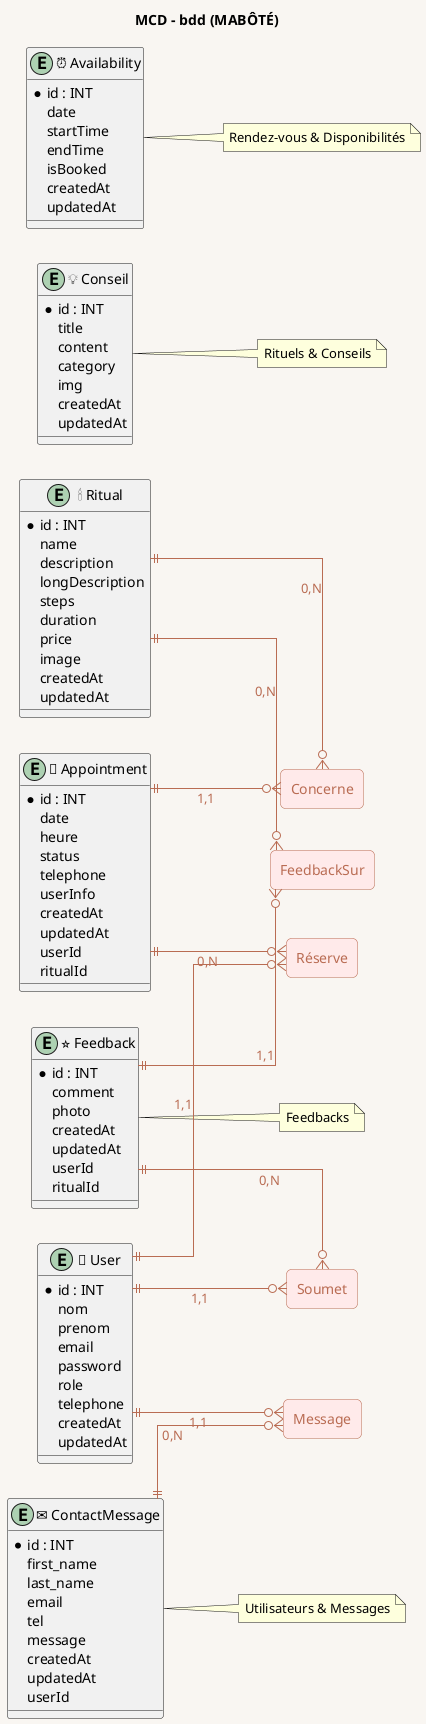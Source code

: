 @startuml
allowmixing
' =========================
'  MCD 
' =========================
title MCD – bdd (MABÔTÉ)
skinparam backgroundColor #f9f6f2
skinparam entity {
  BackgroundColor #fff6f1
  BorderColor #b96c53
  FontColor #b96c53
  FontSize 15
  FontName Arial
  RoundCorner 20
}
skinparam rectangle {
  BackgroundColor #ffeaea
  BorderColor #b96c53
  FontColor #b96c53
  FontSize 14
  FontName Arial
  RoundCorner 10
}
skinparam ArrowColor #b96c53
skinparam ArrowFontColor #b96c53
skinparam ArrowFontSize 13
skinparam ArrowFontName Arial
skinparam linetype ortho
hide stereotype
left to right direction

' --- UTILISATEURS & MESSAGES ---
entity "👤 User" as User {
  * id : INT
  nom
  prenom
  email
  password
  role
  telephone
  createdAt
  updatedAt
}
entity "✉️ ContactMessage" as CMsg {
  * id : INT
  first_name
  last_name
  email
  tel
  message
  createdAt
  updatedAt
  userId
}
note right of CMsg : Utilisateurs & Messages

' --- RITUELS & CONSEILS ---
entity "🕯 Ritual" as Ritual {
  * id : INT
  name
  description
  longDescription
  steps
  duration
  price
  image
  createdAt
  updatedAt
}
entity "💡 Conseil" as Conseil {
  * id : INT
  title
  content
  category
  img
  createdAt
  updatedAt
}
note right of Conseil : Rituels & Conseils

' --- RENDEZ-VOUS & DISPONIBILITÉS ---
entity "📅 Appointment" as Appt {
  * id : INT
  date
  heure
  status
  telephone
  userInfo
  createdAt
  updatedAt
  userId
  ritualId
}
entity "⏰ Availability" as Avail {
  * id : INT
  date
  startTime
  endTime
  isBooked
  createdAt
  updatedAt
}
note right of Avail : Rendez-vous & Disponibilités

' --- FEEDBACKS ---
entity "⭐ Feedback" as Fbk {
  * id : INT
  comment
  photo
  createdAt
  updatedAt
  userId
  ritualId
}
note right of Fbk : Feedbacks

' --- RELATIONS (entités-relation carrées, bien séparées) ---
rectangle "Réserve" as Reserve
User    ||--o{ Reserve : "1,1"
Appt    ||--o{ Reserve : "0,N"

rectangle "Concerne" as Concerne
Appt    ||--o{ Concerne : "1,1"
Ritual  ||--o{ Concerne : "0,N"

rectangle "Soumet" as Soumet
User    ||--o{ Soumet : "1,1"
Fbk     ||--o{ Soumet : "0,N"

rectangle "FeedbackSur" as FeedbackSur
Fbk     ||--o{ FeedbackSur : "1,1"
Ritual  ||--o{ FeedbackSur : "0,N"

rectangle "Message" as Message
User    ||--o{ Message : "1,1"
CMsg    ||--o{ Message : "0,N"

@enduml
